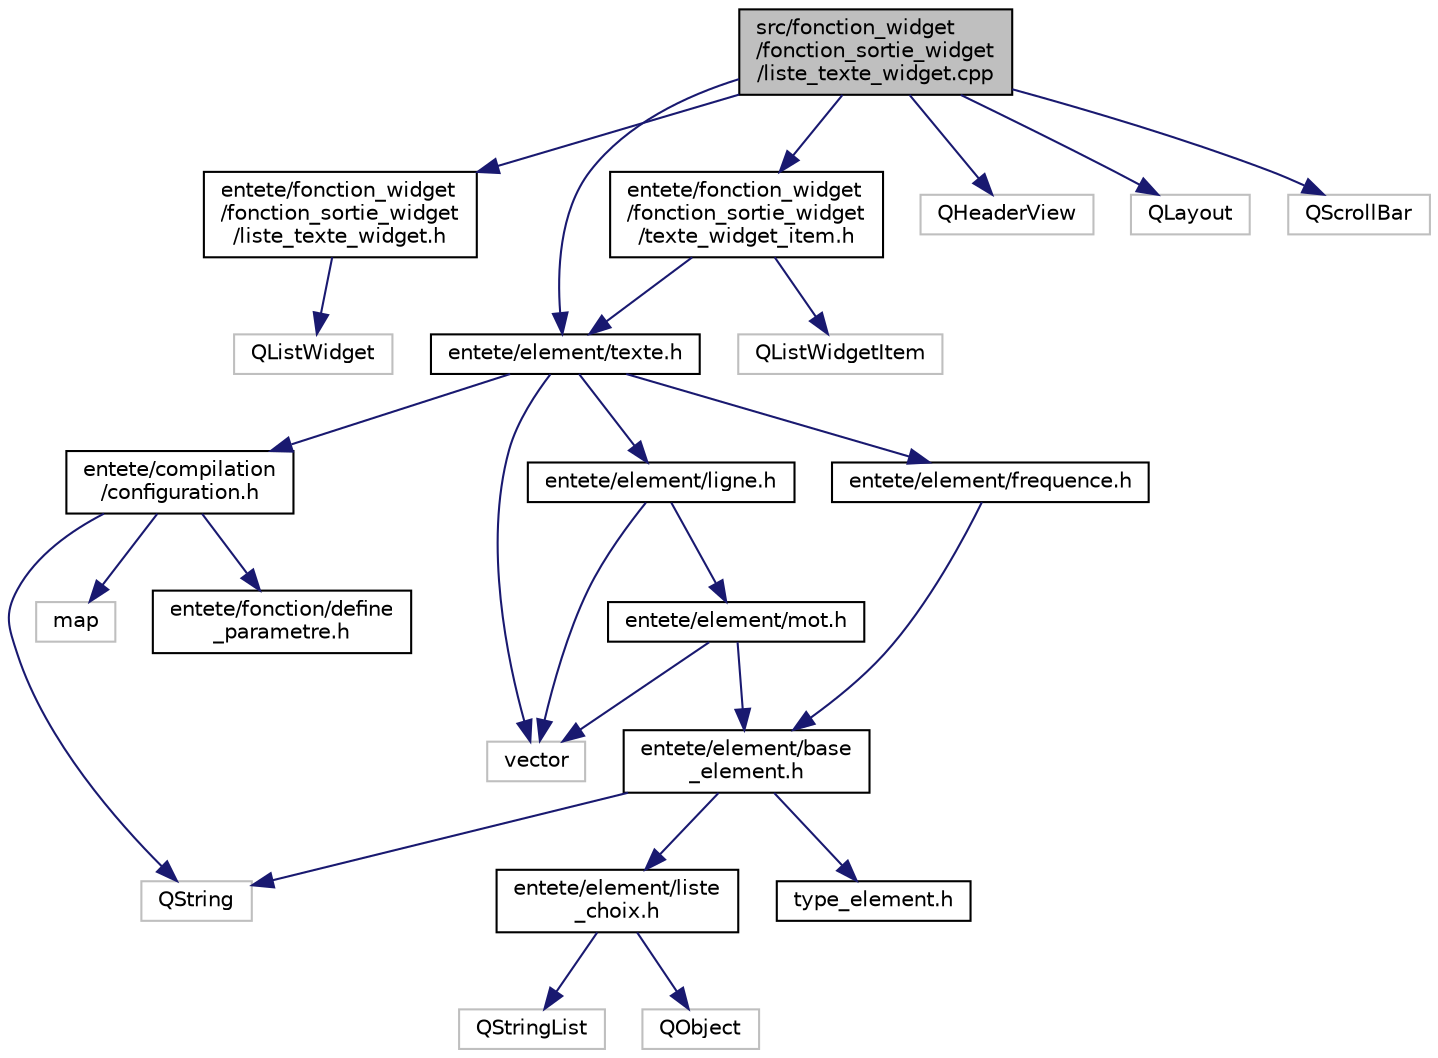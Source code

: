 digraph "src/fonction_widget/fonction_sortie_widget/liste_texte_widget.cpp"
{
  edge [fontname="Helvetica",fontsize="10",labelfontname="Helvetica",labelfontsize="10"];
  node [fontname="Helvetica",fontsize="10",shape=record];
  Node0 [label="src/fonction_widget\l/fonction_sortie_widget\l/liste_texte_widget.cpp",height=0.2,width=0.4,color="black", fillcolor="grey75", style="filled", fontcolor="black"];
  Node0 -> Node1 [color="midnightblue",fontsize="10",style="solid",fontname="Helvetica"];
  Node1 [label="entete/fonction_widget\l/fonction_sortie_widget\l/liste_texte_widget.h",height=0.2,width=0.4,color="black", fillcolor="white", style="filled",URL="$liste__texte__widget_8h.html",tooltip="Fichier de déclaration de la classe liste_texte_widget. "];
  Node1 -> Node2 [color="midnightblue",fontsize="10",style="solid",fontname="Helvetica"];
  Node2 [label="QListWidget",height=0.2,width=0.4,color="grey75", fillcolor="white", style="filled"];
  Node0 -> Node3 [color="midnightblue",fontsize="10",style="solid",fontname="Helvetica"];
  Node3 [label="entete/element/texte.h",height=0.2,width=0.4,color="black", fillcolor="white", style="filled",URL="$texte_8h.html",tooltip="Fichier de déclaration de la classe texte. "];
  Node3 -> Node4 [color="midnightblue",fontsize="10",style="solid",fontname="Helvetica"];
  Node4 [label="entete/compilation\l/configuration.h",height=0.2,width=0.4,color="black", fillcolor="white", style="filled",URL="$configuration_8h.html",tooltip="Fichier de déclaration de la classe configuration. "];
  Node4 -> Node5 [color="midnightblue",fontsize="10",style="solid",fontname="Helvetica"];
  Node5 [label="entete/fonction/define\l_parametre.h",height=0.2,width=0.4,color="black", fillcolor="white", style="filled",URL="$define__parametre_8h.html",tooltip="Déclaration des énumérations utiles aux parametres. "];
  Node4 -> Node6 [color="midnightblue",fontsize="10",style="solid",fontname="Helvetica"];
  Node6 [label="QString",height=0.2,width=0.4,color="grey75", fillcolor="white", style="filled"];
  Node4 -> Node7 [color="midnightblue",fontsize="10",style="solid",fontname="Helvetica"];
  Node7 [label="map",height=0.2,width=0.4,color="grey75", fillcolor="white", style="filled"];
  Node3 -> Node8 [color="midnightblue",fontsize="10",style="solid",fontname="Helvetica"];
  Node8 [label="entete/element/ligne.h",height=0.2,width=0.4,color="black", fillcolor="white", style="filled",URL="$ligne_8h.html",tooltip="Fichier de déclaration de la classe ligne. "];
  Node8 -> Node9 [color="midnightblue",fontsize="10",style="solid",fontname="Helvetica"];
  Node9 [label="entete/element/mot.h",height=0.2,width=0.4,color="black", fillcolor="white", style="filled",URL="$mot_8h.html",tooltip="Fichier de déclaration de la classe mot. "];
  Node9 -> Node10 [color="midnightblue",fontsize="10",style="solid",fontname="Helvetica"];
  Node10 [label="entete/element/base\l_element.h",height=0.2,width=0.4,color="black", fillcolor="white", style="filled",URL="$base__element_8h.html",tooltip="Fichier de déclaration de la classe base_element. "];
  Node10 -> Node11 [color="midnightblue",fontsize="10",style="solid",fontname="Helvetica"];
  Node11 [label="type_element.h",height=0.2,width=0.4,color="black", fillcolor="white", style="filled",URL="$type__element_8h.html",tooltip="Fichier de déclaration du type type_element. "];
  Node10 -> Node12 [color="midnightblue",fontsize="10",style="solid",fontname="Helvetica"];
  Node12 [label="entete/element/liste\l_choix.h",height=0.2,width=0.4,color="black", fillcolor="white", style="filled",URL="$liste__choix_8h.html",tooltip="Fichier de déclaration de la classe liste_choix. "];
  Node12 -> Node13 [color="midnightblue",fontsize="10",style="solid",fontname="Helvetica"];
  Node13 [label="QStringList",height=0.2,width=0.4,color="grey75", fillcolor="white", style="filled"];
  Node12 -> Node14 [color="midnightblue",fontsize="10",style="solid",fontname="Helvetica"];
  Node14 [label="QObject",height=0.2,width=0.4,color="grey75", fillcolor="white", style="filled"];
  Node10 -> Node6 [color="midnightblue",fontsize="10",style="solid",fontname="Helvetica"];
  Node9 -> Node15 [color="midnightblue",fontsize="10",style="solid",fontname="Helvetica"];
  Node15 [label="vector",height=0.2,width=0.4,color="grey75", fillcolor="white", style="filled"];
  Node8 -> Node15 [color="midnightblue",fontsize="10",style="solid",fontname="Helvetica"];
  Node3 -> Node16 [color="midnightblue",fontsize="10",style="solid",fontname="Helvetica"];
  Node16 [label="entete/element/frequence.h",height=0.2,width=0.4,color="black", fillcolor="white", style="filled",URL="$frequence_8h.html",tooltip="Fichier de déclaration de la classe frequence. "];
  Node16 -> Node10 [color="midnightblue",fontsize="10",style="solid",fontname="Helvetica"];
  Node3 -> Node15 [color="midnightblue",fontsize="10",style="solid",fontname="Helvetica"];
  Node0 -> Node17 [color="midnightblue",fontsize="10",style="solid",fontname="Helvetica"];
  Node17 [label="entete/fonction_widget\l/fonction_sortie_widget\l/texte_widget_item.h",height=0.2,width=0.4,color="black", fillcolor="white", style="filled",URL="$texte__widget__item_8h.html",tooltip="Fichier de déclaration de la classe texte_widget_item. "];
  Node17 -> Node18 [color="midnightblue",fontsize="10",style="solid",fontname="Helvetica"];
  Node18 [label="QListWidgetItem",height=0.2,width=0.4,color="grey75", fillcolor="white", style="filled"];
  Node17 -> Node3 [color="midnightblue",fontsize="10",style="solid",fontname="Helvetica"];
  Node0 -> Node19 [color="midnightblue",fontsize="10",style="solid",fontname="Helvetica"];
  Node19 [label="QHeaderView",height=0.2,width=0.4,color="grey75", fillcolor="white", style="filled"];
  Node0 -> Node20 [color="midnightblue",fontsize="10",style="solid",fontname="Helvetica"];
  Node20 [label="QLayout",height=0.2,width=0.4,color="grey75", fillcolor="white", style="filled"];
  Node0 -> Node21 [color="midnightblue",fontsize="10",style="solid",fontname="Helvetica"];
  Node21 [label="QScrollBar",height=0.2,width=0.4,color="grey75", fillcolor="white", style="filled"];
}
